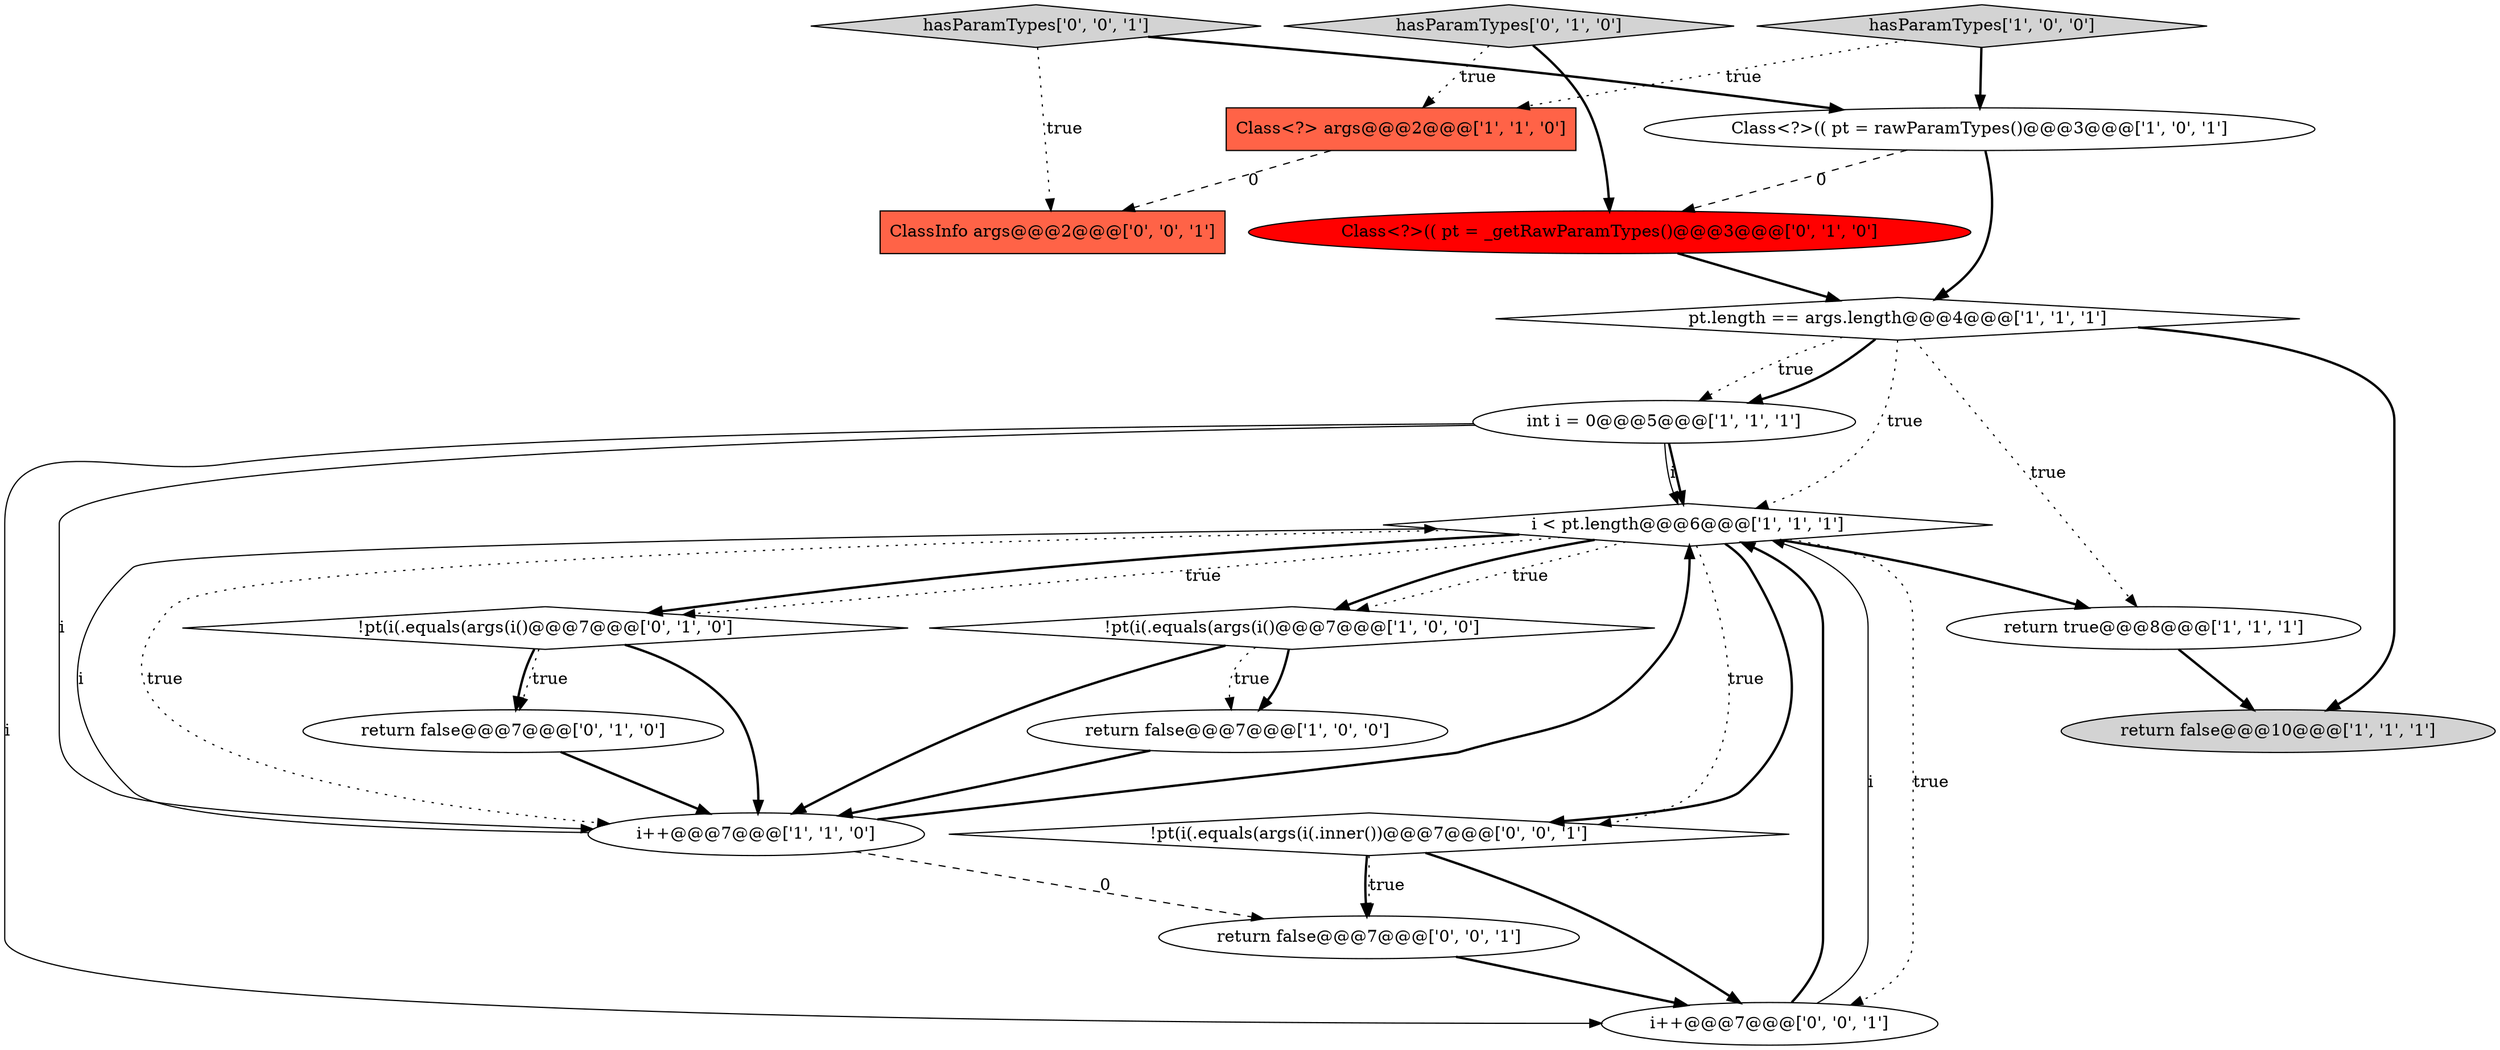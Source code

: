 digraph {
11 [style = filled, label = "hasParamTypes['0', '1', '0']", fillcolor = lightgray, shape = diamond image = "AAA0AAABBB2BBB"];
8 [style = filled, label = "hasParamTypes['1', '0', '0']", fillcolor = lightgray, shape = diamond image = "AAA0AAABBB1BBB"];
9 [style = filled, label = "i < pt.length@@@6@@@['1', '1', '1']", fillcolor = white, shape = diamond image = "AAA0AAABBB1BBB"];
13 [style = filled, label = "return false@@@7@@@['0', '1', '0']", fillcolor = white, shape = ellipse image = "AAA0AAABBB2BBB"];
18 [style = filled, label = "return false@@@7@@@['0', '0', '1']", fillcolor = white, shape = ellipse image = "AAA0AAABBB3BBB"];
7 [style = filled, label = "int i = 0@@@5@@@['1', '1', '1']", fillcolor = white, shape = ellipse image = "AAA0AAABBB1BBB"];
17 [style = filled, label = "i++@@@7@@@['0', '0', '1']", fillcolor = white, shape = ellipse image = "AAA0AAABBB3BBB"];
3 [style = filled, label = "Class<?>(( pt = rawParamTypes()@@@3@@@['1', '0', '1']", fillcolor = white, shape = ellipse image = "AAA0AAABBB1BBB"];
4 [style = filled, label = "pt.length == args.length@@@4@@@['1', '1', '1']", fillcolor = white, shape = diamond image = "AAA0AAABBB1BBB"];
16 [style = filled, label = "!pt(i(.equals(args(i(.inner())@@@7@@@['0', '0', '1']", fillcolor = white, shape = diamond image = "AAA0AAABBB3BBB"];
0 [style = filled, label = "Class<?> args@@@2@@@['1', '1', '0']", fillcolor = tomato, shape = box image = "AAA0AAABBB1BBB"];
12 [style = filled, label = "Class<?>(( pt = _getRawParamTypes()@@@3@@@['0', '1', '0']", fillcolor = red, shape = ellipse image = "AAA1AAABBB2BBB"];
10 [style = filled, label = "return false@@@10@@@['1', '1', '1']", fillcolor = lightgray, shape = ellipse image = "AAA0AAABBB1BBB"];
1 [style = filled, label = "!pt(i(.equals(args(i()@@@7@@@['1', '0', '0']", fillcolor = white, shape = diamond image = "AAA0AAABBB1BBB"];
14 [style = filled, label = "!pt(i(.equals(args(i()@@@7@@@['0', '1', '0']", fillcolor = white, shape = diamond image = "AAA0AAABBB2BBB"];
2 [style = filled, label = "return false@@@7@@@['1', '0', '0']", fillcolor = white, shape = ellipse image = "AAA0AAABBB1BBB"];
6 [style = filled, label = "return true@@@8@@@['1', '1', '1']", fillcolor = white, shape = ellipse image = "AAA0AAABBB1BBB"];
19 [style = filled, label = "hasParamTypes['0', '0', '1']", fillcolor = lightgray, shape = diamond image = "AAA0AAABBB3BBB"];
5 [style = filled, label = "i++@@@7@@@['1', '1', '0']", fillcolor = white, shape = ellipse image = "AAA0AAABBB1BBB"];
15 [style = filled, label = "ClassInfo args@@@2@@@['0', '0', '1']", fillcolor = tomato, shape = box image = "AAA0AAABBB3BBB"];
1->5 [style = bold, label=""];
4->6 [style = dotted, label="true"];
4->10 [style = bold, label=""];
16->18 [style = bold, label=""];
5->9 [style = bold, label=""];
16->18 [style = dotted, label="true"];
17->9 [style = bold, label=""];
9->17 [style = dotted, label="true"];
8->3 [style = bold, label=""];
18->17 [style = bold, label=""];
4->7 [style = dotted, label="true"];
0->15 [style = dashed, label="0"];
11->12 [style = bold, label=""];
16->17 [style = bold, label=""];
19->15 [style = dotted, label="true"];
5->18 [style = dashed, label="0"];
3->4 [style = bold, label=""];
17->9 [style = solid, label="i"];
9->16 [style = bold, label=""];
4->7 [style = bold, label=""];
9->14 [style = dotted, label="true"];
14->13 [style = dotted, label="true"];
9->6 [style = bold, label=""];
7->9 [style = solid, label="i"];
7->5 [style = solid, label="i"];
7->9 [style = bold, label=""];
7->17 [style = solid, label="i"];
3->12 [style = dashed, label="0"];
12->4 [style = bold, label=""];
6->10 [style = bold, label=""];
11->0 [style = dotted, label="true"];
9->1 [style = dotted, label="true"];
9->14 [style = bold, label=""];
13->5 [style = bold, label=""];
8->0 [style = dotted, label="true"];
1->2 [style = bold, label=""];
14->13 [style = bold, label=""];
9->16 [style = dotted, label="true"];
4->9 [style = dotted, label="true"];
9->1 [style = bold, label=""];
1->2 [style = dotted, label="true"];
19->3 [style = bold, label=""];
2->5 [style = bold, label=""];
14->5 [style = bold, label=""];
5->9 [style = solid, label="i"];
9->5 [style = dotted, label="true"];
}
